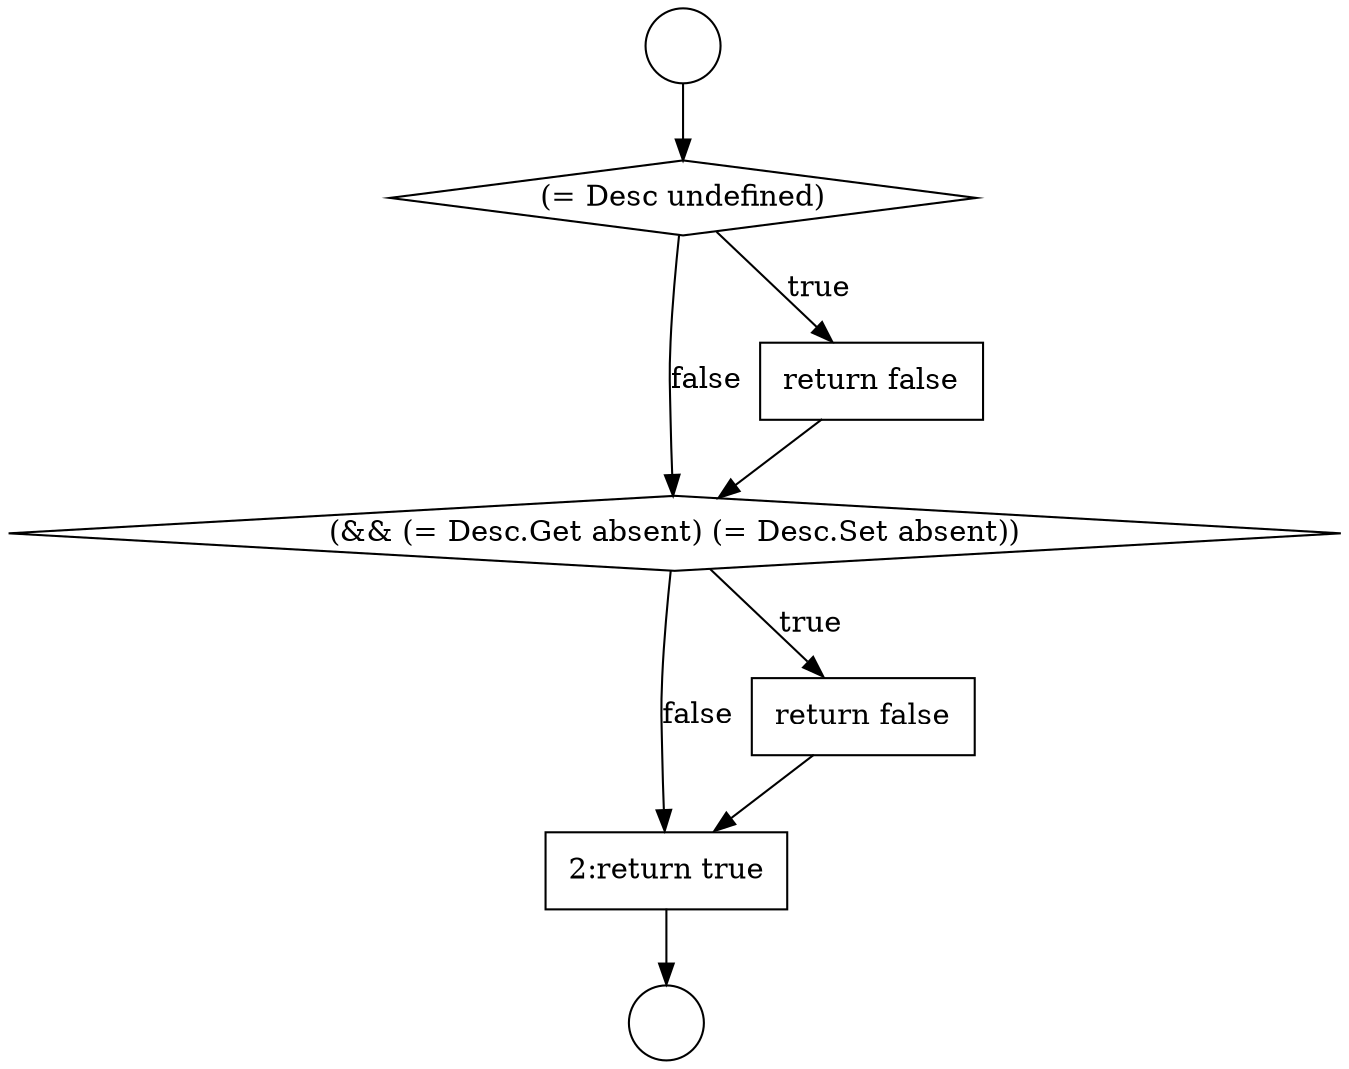 digraph {
  node153 [shape=diamond, label=<<font color="black">(= Desc undefined)</font>> color="black" fillcolor="white" style=filled]
  node157 [shape=none, margin=0, label=<<font color="black">
    <table border="0" cellborder="1" cellspacing="0" cellpadding="10">
      <tr><td align="left">2:return true</td></tr>
    </table>
  </font>> color="black" fillcolor="white" style=filled]
  node152 [shape=circle label=" " color="black" fillcolor="white" style=filled]
  node156 [shape=none, margin=0, label=<<font color="black">
    <table border="0" cellborder="1" cellspacing="0" cellpadding="10">
      <tr><td align="left">return false</td></tr>
    </table>
  </font>> color="black" fillcolor="white" style=filled]
  node155 [shape=diamond, label=<<font color="black">(&amp;&amp; (= Desc.Get absent) (= Desc.Set absent))</font>> color="black" fillcolor="white" style=filled]
  node154 [shape=none, margin=0, label=<<font color="black">
    <table border="0" cellborder="1" cellspacing="0" cellpadding="10">
      <tr><td align="left">return false</td></tr>
    </table>
  </font>> color="black" fillcolor="white" style=filled]
  node151 [shape=circle label=" " color="black" fillcolor="white" style=filled]
  node157 -> node152 [ color="black"]
  node156 -> node157 [ color="black"]
  node151 -> node153 [ color="black"]
  node154 -> node155 [ color="black"]
  node153 -> node154 [label=<<font color="black">true</font>> color="black"]
  node153 -> node155 [label=<<font color="black">false</font>> color="black"]
  node155 -> node156 [label=<<font color="black">true</font>> color="black"]
  node155 -> node157 [label=<<font color="black">false</font>> color="black"]
}
